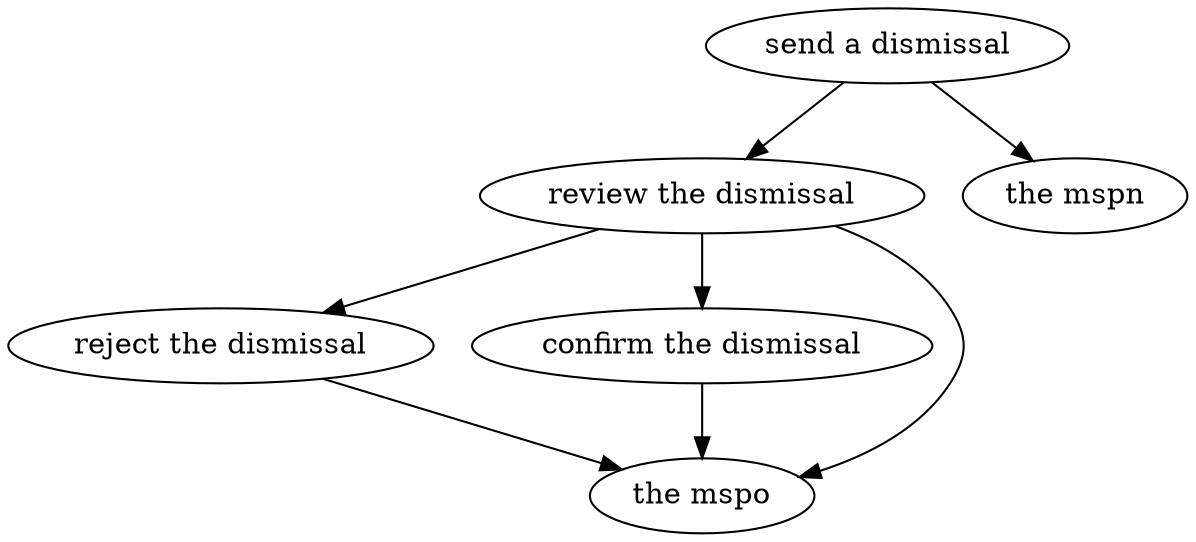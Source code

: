 strict digraph "doc-10.6" {
	graph [name="doc-10.6"];
	"send a dismissal"	[attrs="{'type': 'Activity', 'label': 'send a dismissal'}"];
	"review the dismissal"	[attrs="{'type': 'Activity', 'label': 'review the dismissal'}"];
	"send a dismissal" -> "review the dismissal"	[attrs="{'type': 'flow', 'label': 'flow'}"];
	"the mspn"	[attrs="{'type': 'Actor', 'label': 'the mspn'}"];
	"send a dismissal" -> "the mspn"	[attrs="{'type': 'actor performer', 'label': 'actor performer'}"];
	"reject the dismissal"	[attrs="{'type': 'Activity', 'label': 'reject the dismissal'}"];
	"review the dismissal" -> "reject the dismissal"	[attrs="{'type': 'flow', 'label': 'flow'}"];
	"confirm the dismissal"	[attrs="{'type': 'Activity', 'label': 'confirm the dismissal'}"];
	"review the dismissal" -> "confirm the dismissal"	[attrs="{'type': 'flow', 'label': 'flow'}"];
	"the mspo"	[attrs="{'type': 'Actor', 'label': 'the mspo'}"];
	"review the dismissal" -> "the mspo"	[attrs="{'type': 'actor performer', 'label': 'actor performer'}"];
	"reject the dismissal" -> "the mspo"	[attrs="{'type': 'actor performer', 'label': 'actor performer'}"];
	"confirm the dismissal" -> "the mspo"	[attrs="{'type': 'actor performer', 'label': 'actor performer'}"];
}
